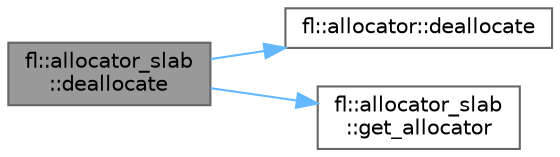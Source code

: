 digraph "fl::allocator_slab::deallocate"
{
 // INTERACTIVE_SVG=YES
 // LATEX_PDF_SIZE
  bgcolor="transparent";
  edge [fontname=Helvetica,fontsize=10,labelfontname=Helvetica,labelfontsize=10];
  node [fontname=Helvetica,fontsize=10,shape=box,height=0.2,width=0.4];
  rankdir="LR";
  Node1 [id="Node000001",label="fl::allocator_slab\l::deallocate",height=0.2,width=0.4,color="gray40", fillcolor="grey60", style="filled", fontcolor="black",tooltip=" "];
  Node1 -> Node2 [id="edge1_Node000001_Node000002",color="steelblue1",style="solid",tooltip=" "];
  Node2 [id="Node000002",label="fl::allocator::deallocate",height=0.2,width=0.4,color="grey40", fillcolor="white", style="filled",URL="$d8/dcd/classfl_1_1allocator_af5ffbe117b9d4e42e5a978d2a87fbb20.html#af5ffbe117b9d4e42e5a978d2a87fbb20",tooltip=" "];
  Node1 -> Node3 [id="edge2_Node000001_Node000003",color="steelblue1",style="solid",tooltip=" "];
  Node3 [id="Node000003",label="fl::allocator_slab\l::get_allocator",height=0.2,width=0.4,color="grey40", fillcolor="white", style="filled",URL="$d2/d79/classfl_1_1allocator__slab_ab6b31ca94ed7c2e8b9d91ccf509b80b4.html#ab6b31ca94ed7c2e8b9d91ccf509b80b4",tooltip=" "];
}
